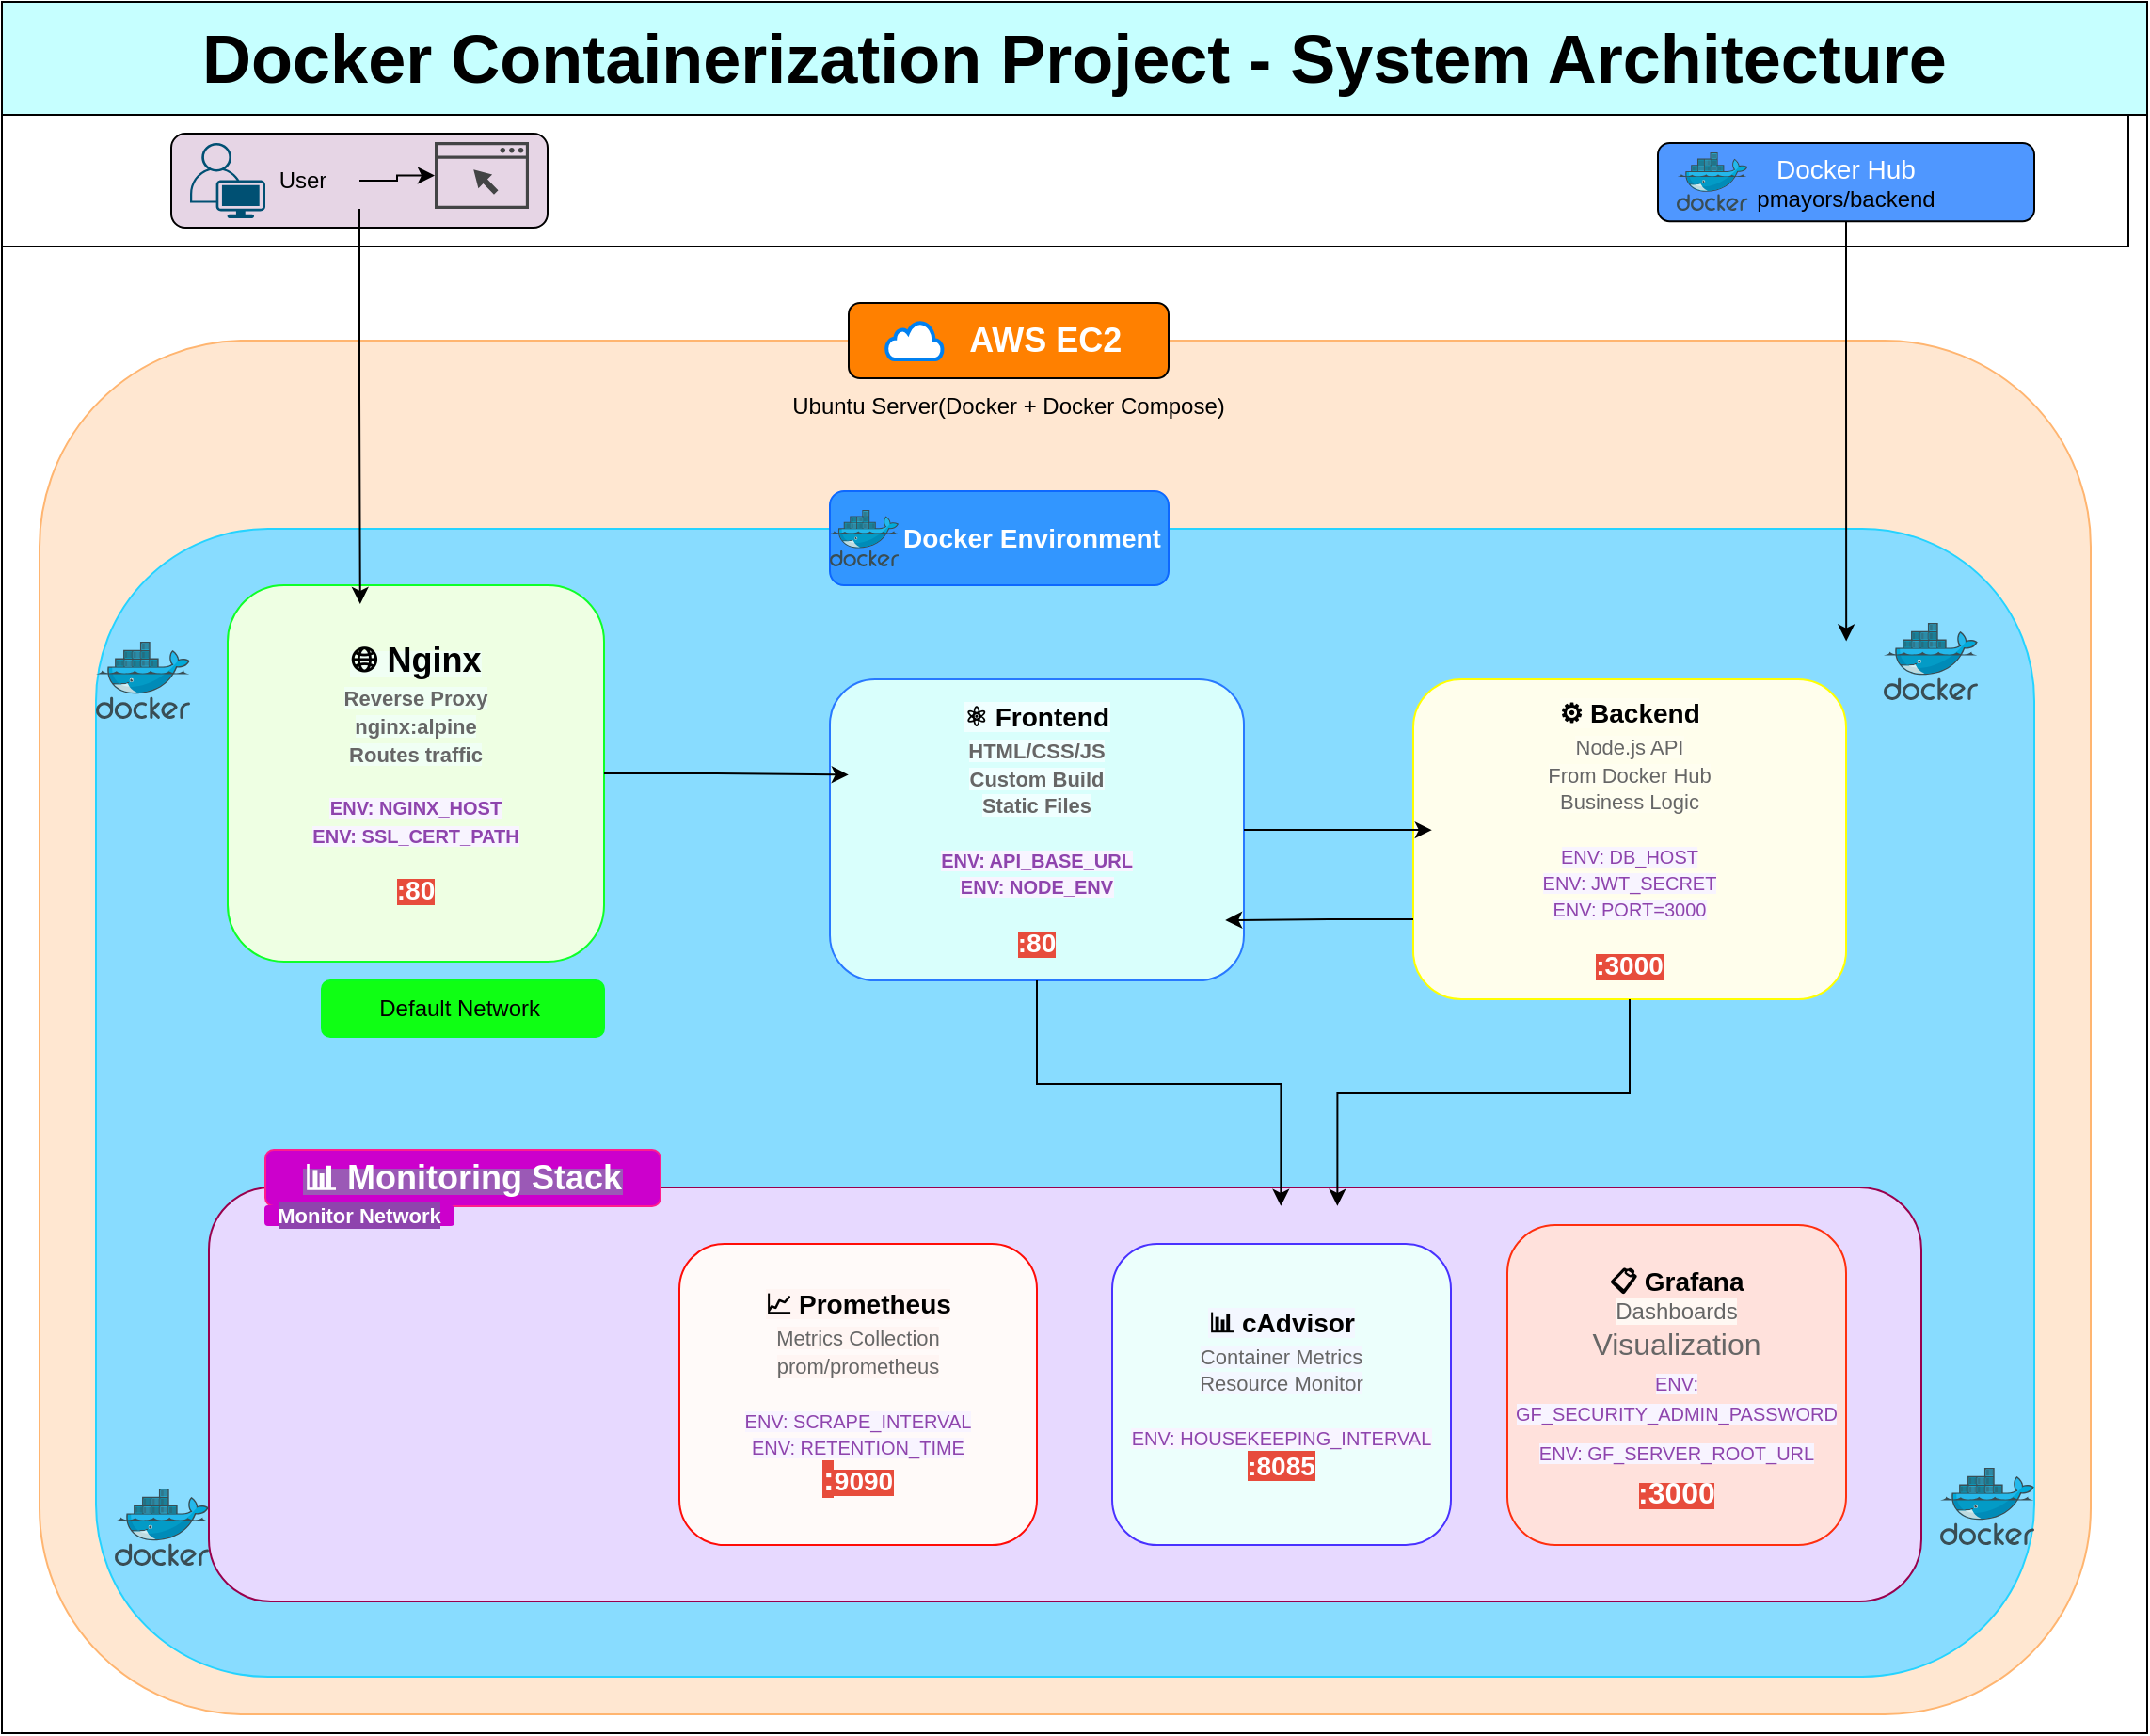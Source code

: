 <mxfile version="28.0.6">
  <diagram name="Page-1" id="9w9RMSIOVVoRti71BPeu">
    <mxGraphModel dx="1367" dy="752" grid="1" gridSize="10" guides="1" tooltips="1" connect="1" arrows="1" fold="1" page="1" pageScale="1" pageWidth="850" pageHeight="1100" math="0" shadow="0">
      <root>
        <mxCell id="0" />
        <mxCell id="1" parent="0" />
        <mxCell id="kMClAFWOrm4Ws88WZ0ih-1" value="" style="rounded=0;whiteSpace=wrap;html=1;" parent="1" vertex="1">
          <mxGeometry width="1140" height="920" as="geometry" />
        </mxCell>
        <mxCell id="kMClAFWOrm4Ws88WZ0ih-2" value="&lt;font style=&quot;font-size: 36px;&quot;&gt;&lt;b&gt;Docker Containerization Project - System Architecture&lt;/b&gt;&lt;/font&gt;" style="rounded=0;whiteSpace=wrap;html=1;fillColor=#C6FFFF;" parent="1" vertex="1">
          <mxGeometry width="1140" height="60" as="geometry" />
        </mxCell>
        <mxCell id="kMClAFWOrm4Ws88WZ0ih-4" value="" style="rounded=0;whiteSpace=wrap;html=1;" parent="1" vertex="1">
          <mxGeometry y="60" width="1130" height="70" as="geometry" />
        </mxCell>
        <mxCell id="kMClAFWOrm4Ws88WZ0ih-5" value="" style="rounded=1;whiteSpace=wrap;html=1;strokeColor=#FFB570;fillColor=#FFE7D1;" parent="1" vertex="1">
          <mxGeometry x="20" y="180" width="1090" height="730" as="geometry" />
        </mxCell>
        <mxCell id="kMClAFWOrm4Ws88WZ0ih-6" value="&lt;font style=&quot;color: rgb(255, 255, 255); font-size: 18px;&quot;&gt;&lt;b style=&quot;&quot;&gt;&amp;nbsp; &amp;nbsp; &amp;nbsp; &amp;nbsp; AWS EC2&lt;/b&gt;&lt;/font&gt;" style="rounded=1;whiteSpace=wrap;html=1;fillColor=#FF8000;" parent="1" vertex="1">
          <mxGeometry x="450" y="160" width="170" height="40" as="geometry" />
        </mxCell>
        <mxCell id="kMClAFWOrm4Ws88WZ0ih-7" value="" style="html=1;verticalLabelPosition=bottom;align=center;labelBackgroundColor=#ffffff;verticalAlign=top;strokeWidth=2;strokeColor=#0080F0;shadow=0;dashed=0;shape=mxgraph.ios7.icons.cloud;" parent="1" vertex="1">
          <mxGeometry x="470" y="170" width="30" height="20" as="geometry" />
        </mxCell>
        <mxCell id="kMClAFWOrm4Ws88WZ0ih-10" value="Ubuntu Server(Docker + Docker Compose)" style="text;html=1;align=center;verticalAlign=middle;whiteSpace=wrap;rounded=0;" parent="1" vertex="1">
          <mxGeometry x="400" y="200" width="270" height="30" as="geometry" />
        </mxCell>
        <mxCell id="kMClAFWOrm4Ws88WZ0ih-11" value="" style="rounded=1;whiteSpace=wrap;html=1;strokeColor=#25D3FF;fillColor=#88DCFF;" parent="1" vertex="1">
          <mxGeometry x="50" y="280" width="1030" height="610" as="geometry" />
        </mxCell>
        <mxCell id="kMClAFWOrm4Ws88WZ0ih-13" value="&lt;font style=&quot;color: rgb(255, 255, 255); font-size: 14px;&quot;&gt;&lt;b&gt;&amp;nbsp; &amp;nbsp; &amp;nbsp; &amp;nbsp; &amp;nbsp;&lt;font style=&quot;&quot;&gt;Doc&lt;/font&gt;ker Environment&lt;/b&gt;&lt;/font&gt;" style="rounded=1;whiteSpace=wrap;html=1;strokeColor=#0D68FF;fillColor=#3296FF;" parent="1" vertex="1">
          <mxGeometry x="440" y="260" width="180" height="50" as="geometry" />
        </mxCell>
        <mxCell id="kMClAFWOrm4Ws88WZ0ih-14" value="" style="image;sketch=0;aspect=fixed;html=1;points=[];align=center;fontSize=12;image=img/lib/mscae/Docker.svg;" parent="1" vertex="1">
          <mxGeometry x="440" y="270" width="36.59" height="30" as="geometry" />
        </mxCell>
        <mxCell id="kMClAFWOrm4Ws88WZ0ih-15" value="&lt;span style=&quot;font-family: Arial, sans-serif; background-color: rgb(240, 255, 244);&quot;&gt;&lt;font style=&quot;font-size: 18px;&quot;&gt;&lt;b&gt;🌐 Nginx&lt;/b&gt;&lt;/font&gt;&lt;/span&gt;&lt;div&gt;&lt;b&gt;&lt;span style=&quot;color: rgb(102, 102, 102); font-family: Arial, sans-serif; font-size: 11px; background-color: rgb(240, 255, 244);&quot;&gt;Reverse Proxy&lt;/span&gt;&lt;span style=&quot;font-family: Arial, sans-serif; font-size: 14px; background-color: rgb(240, 255, 244);&quot;&gt;&lt;/span&gt;&lt;/b&gt;&lt;/div&gt;&lt;div&gt;&lt;b&gt;&lt;span style=&quot;color: rgb(102, 102, 102); font-family: Arial, sans-serif; font-size: 11px; background-color: rgb(240, 255, 244);&quot;&gt;nginx:alpine&lt;/span&gt;&lt;span style=&quot;color: rgb(102, 102, 102); font-family: Arial, sans-serif; font-size: 11px; background-color: rgb(240, 255, 244);&quot;&gt;&lt;/span&gt;&lt;/b&gt;&lt;/div&gt;&lt;div&gt;&lt;b&gt;&lt;span style=&quot;color: rgb(102, 102, 102); font-family: Arial, sans-serif; font-size: 11px; background-color: rgb(240, 255, 244);&quot;&gt;Routes traffic&lt;/span&gt;&lt;span style=&quot;color: rgb(102, 102, 102); font-family: Arial, sans-serif; font-size: 11px; background-color: rgb(240, 255, 244);&quot;&gt;&lt;/span&gt;&lt;/b&gt;&lt;/div&gt;&lt;div&gt;&lt;span style=&quot;color: rgb(102, 102, 102); font-family: Arial, sans-serif; font-size: 11px; background-color: rgb(240, 255, 244);&quot;&gt;&lt;b&gt;&lt;br&gt;&lt;/b&gt;&lt;/span&gt;&lt;/div&gt;&lt;div&gt;&lt;b&gt;&lt;span style=&quot;color: rgb(142, 68, 173); font-family: Arial, sans-serif; font-size: 10px; background-color: rgb(248, 244, 255);&quot;&gt;ENV: NGINX_HOST&lt;/span&gt;&lt;br style=&quot;color: rgb(142, 68, 173); font-family: Arial, sans-serif; font-size: 10px;&quot;&gt;&lt;span style=&quot;color: rgb(142, 68, 173); font-family: Arial, sans-serif; font-size: 10px; background-color: rgb(248, 244, 255);&quot;&gt;ENV: SSL_CERT_PATH&lt;/span&gt;&lt;span style=&quot;color: rgb(102, 102, 102); font-family: Arial, sans-serif; font-size: 11px; background-color: rgb(240, 255, 244);&quot;&gt;&lt;/span&gt;&lt;/b&gt;&lt;/div&gt;&lt;div&gt;&lt;span style=&quot;color: rgb(142, 68, 173); font-family: Arial, sans-serif; font-size: 10px; background-color: rgb(248, 244, 255);&quot;&gt;&lt;b&gt;&lt;br&gt;&lt;/b&gt;&lt;/span&gt;&lt;/div&gt;&lt;div&gt;&lt;span style=&quot;color: rgb(255, 255, 255); font-family: Arial, sans-serif; background-color: rgb(231, 76, 60);&quot;&gt;&lt;font style=&quot;font-size: 14px;&quot;&gt;&lt;b&gt;:80&lt;/b&gt;&lt;/font&gt;&lt;/span&gt;&lt;span style=&quot;color: rgb(142, 68, 173); font-family: Arial, sans-serif; font-size: 10px; background-color: rgb(248, 244, 255);&quot;&gt;&lt;/span&gt;&lt;/div&gt;" style="rounded=1;whiteSpace=wrap;html=1;strokeColor=#0FFF29;fillColor=#EEFFE3;" parent="1" vertex="1">
          <mxGeometry x="120" y="310" width="200" height="200" as="geometry" />
        </mxCell>
        <mxCell id="kMClAFWOrm4Ws88WZ0ih-16" value="&lt;span style=&quot;font-family: Arial, sans-serif; font-size: 14px; background-color: rgb(240, 255, 255);&quot;&gt;&lt;b&gt;⚛️ Frontend&lt;/b&gt;&lt;/span&gt;&lt;div&gt;&lt;b&gt;&lt;span style=&quot;color: rgb(102, 102, 102); font-family: Arial, sans-serif; font-size: 11px; background-color: rgb(240, 255, 255);&quot;&gt;HTML/CSS/JS&lt;/span&gt;&lt;span style=&quot;font-family: Arial, sans-serif; font-size: 14px; background-color: rgb(240, 255, 255);&quot;&gt;&lt;/span&gt;&lt;/b&gt;&lt;/div&gt;&lt;div&gt;&lt;b&gt;&lt;span style=&quot;color: rgb(102, 102, 102); font-family: Arial, sans-serif; font-size: 11px; background-color: rgb(240, 255, 255);&quot;&gt;Custom Build&lt;/span&gt;&lt;span style=&quot;color: rgb(102, 102, 102); font-family: Arial, sans-serif; font-size: 11px; background-color: rgb(240, 255, 255);&quot;&gt;&lt;/span&gt;&lt;/b&gt;&lt;/div&gt;&lt;div&gt;&lt;b&gt;&lt;span style=&quot;color: rgb(102, 102, 102); font-family: Arial, sans-serif; font-size: 11px; background-color: rgb(240, 255, 255);&quot;&gt;Static Files&lt;/span&gt;&lt;span style=&quot;color: rgb(102, 102, 102); font-family: Arial, sans-serif; font-size: 11px; background-color: rgb(240, 255, 255);&quot;&gt;&lt;/span&gt;&lt;/b&gt;&lt;/div&gt;&lt;div&gt;&lt;span style=&quot;color: rgb(102, 102, 102); font-family: Arial, sans-serif; font-size: 11px; background-color: rgb(240, 255, 255);&quot;&gt;&lt;b&gt;&lt;br&gt;&lt;/b&gt;&lt;/span&gt;&lt;/div&gt;&lt;div&gt;&lt;b&gt;&lt;span style=&quot;color: rgb(142, 68, 173); font-family: Arial, sans-serif; font-size: 10px; background-color: rgb(248, 244, 255);&quot;&gt;ENV: API_BASE_URL&lt;/span&gt;&lt;br style=&quot;color: rgb(142, 68, 173); font-family: Arial, sans-serif; font-size: 10px;&quot;&gt;&lt;span style=&quot;color: rgb(142, 68, 173); font-family: Arial, sans-serif; font-size: 10px; background-color: rgb(248, 244, 255);&quot;&gt;ENV: NODE_ENV&lt;/span&gt;&lt;span style=&quot;color: rgb(102, 102, 102); font-family: Arial, sans-serif; font-size: 11px; background-color: rgb(240, 255, 255);&quot;&gt;&lt;/span&gt;&lt;/b&gt;&lt;/div&gt;&lt;div&gt;&lt;span style=&quot;color: rgb(142, 68, 173); font-family: Arial, sans-serif; font-size: 10px; background-color: rgb(248, 244, 255);&quot;&gt;&lt;b&gt;&lt;br&gt;&lt;/b&gt;&lt;/span&gt;&lt;/div&gt;&lt;div&gt;&lt;span style=&quot;color: rgb(255, 255, 255); font-family: Arial, sans-serif; background-color: rgb(231, 76, 60);&quot;&gt;&lt;font style=&quot;font-size: 14px;&quot;&gt;&lt;b&gt;:80&lt;/b&gt;&lt;/font&gt;&lt;/span&gt;&lt;span style=&quot;color: rgb(142, 68, 173); font-family: Arial, sans-serif; font-size: 10px; background-color: rgb(248, 244, 255);&quot;&gt;&lt;/span&gt;&lt;/div&gt;" style="rounded=1;whiteSpace=wrap;html=1;strokeColor=#2879FF;fillColor=#D9FFFC;" parent="1" vertex="1">
          <mxGeometry x="440" y="360" width="220" height="160" as="geometry" />
        </mxCell>
        <mxCell id="kMClAFWOrm4Ws88WZ0ih-17" value="&lt;span style=&quot;font-family: Arial, sans-serif; font-size: 14px; font-weight: 700; background-color: rgb(255, 254, 240);&quot;&gt;⚙️ Backend&lt;/span&gt;&lt;div&gt;&lt;span style=&quot;color: rgb(102, 102, 102); font-family: Arial, sans-serif; font-size: 11px; background-color: rgb(255, 254, 240);&quot;&gt;Node.js API&lt;/span&gt;&lt;span style=&quot;font-family: Arial, sans-serif; font-size: 14px; font-weight: 700; background-color: rgb(255, 254, 240);&quot;&gt;&lt;/span&gt;&lt;/div&gt;&lt;div&gt;&lt;span style=&quot;color: rgb(102, 102, 102); font-family: Arial, sans-serif; font-size: 11px; background-color: rgb(255, 254, 240);&quot;&gt;From Docker Hub&lt;/span&gt;&lt;span style=&quot;color: rgb(102, 102, 102); font-family: Arial, sans-serif; font-size: 11px; background-color: rgb(255, 254, 240);&quot;&gt;&lt;/span&gt;&lt;/div&gt;&lt;div&gt;&lt;span style=&quot;color: rgb(102, 102, 102); font-family: Arial, sans-serif; font-size: 11px; background-color: rgb(255, 254, 240);&quot;&gt;Business Logic&lt;/span&gt;&lt;span style=&quot;color: rgb(102, 102, 102); font-family: Arial, sans-serif; font-size: 11px; background-color: rgb(255, 254, 240);&quot;&gt;&lt;/span&gt;&lt;/div&gt;&lt;div&gt;&lt;span style=&quot;background-color: rgb(248, 244, 255); color: rgb(142, 68, 173); font-size: 10px; font-family: Arial, sans-serif;&quot;&gt;&lt;br&gt;&lt;/span&gt;&lt;/div&gt;&lt;div&gt;&lt;span style=&quot;background-color: rgb(248, 244, 255); color: rgb(142, 68, 173); font-size: 10px; font-family: Arial, sans-serif;&quot;&gt;ENV: DB_HOST&lt;/span&gt;&lt;/div&gt;&lt;div&gt;&lt;span style=&quot;color: rgb(102, 102, 102); font-family: Arial, sans-serif; font-size: 11px; background-color: rgb(255, 254, 240);&quot;&gt;&lt;span style=&quot;color: rgb(142, 68, 173); font-size: 10px; background-color: rgb(248, 244, 255);&quot;&gt;ENV: JWT_SECRET&lt;/span&gt;&lt;br style=&quot;color: rgb(142, 68, 173); font-size: 10px;&quot;&gt;&lt;span style=&quot;color: rgb(142, 68, 173); font-size: 10px; background-color: rgb(248, 244, 255);&quot;&gt;ENV: PORT=3000&lt;/span&gt;&lt;/span&gt;&lt;/div&gt;&lt;div&gt;&lt;span style=&quot;color: rgb(102, 102, 102); font-family: Arial, sans-serif; font-size: 11px; background-color: rgb(255, 254, 240);&quot;&gt;&lt;span style=&quot;color: rgb(142, 68, 173); font-size: 10px; background-color: rgb(248, 244, 255);&quot;&gt;&lt;br&gt;&lt;/span&gt;&lt;/span&gt;&lt;/div&gt;&lt;div&gt;&lt;span style=&quot;color: rgb(255, 255, 255); font-family: Arial, sans-serif; font-weight: 700; background-color: rgb(231, 76, 60);&quot;&gt;&lt;font style=&quot;font-size: 14px;&quot;&gt;:3000&lt;/font&gt;&lt;/span&gt;&lt;/div&gt;" style="rounded=1;whiteSpace=wrap;html=1;strokeColor=#FFFF00;fillColor=#FFFEEC;" parent="1" vertex="1">
          <mxGeometry x="750" y="360" width="230" height="170" as="geometry" />
        </mxCell>
        <mxCell id="kMClAFWOrm4Ws88WZ0ih-18" value="" style="rounded=1;whiteSpace=wrap;html=1;strokeColor=#99004D;fillColor=#E7D9FF;" parent="1" vertex="1">
          <mxGeometry x="110" y="630" width="910" height="220" as="geometry" />
        </mxCell>
        <mxCell id="kMClAFWOrm4Ws88WZ0ih-20" value="Default Network&amp;nbsp;" style="rounded=1;whiteSpace=wrap;html=1;strokeColor=#08FF1E;fillColor=#0FFF14;" parent="1" vertex="1">
          <mxGeometry x="170" y="520" width="150" height="30" as="geometry" />
        </mxCell>
        <mxCell id="kMClAFWOrm4Ws88WZ0ih-21" value="&lt;span style=&quot;font-family: Arial, sans-serif; font-size: 14px; font-weight: 700; background-color: rgb(255, 245, 243);&quot;&gt;📈 Prometheus&lt;/span&gt;&lt;div&gt;&lt;span style=&quot;color: rgb(102, 102, 102); font-family: Arial, sans-serif; font-size: 11px; background-color: rgb(255, 245, 243);&quot;&gt;Metrics Collection&lt;/span&gt;&lt;span style=&quot;font-family: Arial, sans-serif; font-size: 14px; font-weight: 700; background-color: rgb(255, 245, 243);&quot;&gt;&lt;/span&gt;&lt;/div&gt;&lt;div&gt;&lt;span style=&quot;color: rgb(102, 102, 102); font-family: Arial, sans-serif; font-size: 11px; background-color: rgb(255, 245, 243);&quot;&gt;prom/prometheus&lt;/span&gt;&lt;span style=&quot;color: rgb(102, 102, 102); font-family: Arial, sans-serif; font-size: 11px; background-color: rgb(255, 245, 243);&quot;&gt;&lt;/span&gt;&lt;/div&gt;&lt;div&gt;&lt;span style=&quot;color: rgb(102, 102, 102); font-family: Arial, sans-serif; font-size: 11px; background-color: rgb(255, 245, 243);&quot;&gt;&lt;br&gt;&lt;/span&gt;&lt;/div&gt;&lt;div&gt;&lt;span style=&quot;color: rgb(142, 68, 173); font-family: Arial, sans-serif; font-size: 10px; background-color: rgb(248, 244, 255);&quot;&gt;ENV: SCRAPE_INTERVAL&lt;/span&gt;&lt;br style=&quot;color: rgb(142, 68, 173); font-family: Arial, sans-serif; font-size: 10px;&quot;&gt;&lt;span style=&quot;color: rgb(142, 68, 173); font-family: Arial, sans-serif; font-size: 10px; background-color: rgb(248, 244, 255);&quot;&gt;ENV: RETENTION_TIME&lt;/span&gt;&lt;/div&gt;&lt;div&gt;&lt;span style=&quot;font-size: 18px; background-color: rgb(231, 76, 60); color: rgb(255, 255, 255); font-family: Arial, sans-serif; font-weight: 700;&quot;&gt;:&lt;/span&gt;&lt;span style=&quot;background-color: rgb(231, 76, 60); color: rgb(255, 255, 255); font-family: Arial, sans-serif; font-weight: 700;&quot;&gt;&lt;font style=&quot;font-size: 14px;&quot;&gt;9090&lt;/font&gt;&lt;/span&gt;&lt;/div&gt;" style="rounded=1;whiteSpace=wrap;html=1;strokeColor=#FF0D08;fillColor=#FFFAF9;" parent="1" vertex="1">
          <mxGeometry x="360" y="660" width="190" height="160" as="geometry" />
        </mxCell>
        <mxCell id="kMClAFWOrm4Ws88WZ0ih-22" value="&lt;span style=&quot;font-family: Arial, sans-serif; font-size: 14px; font-weight: 700; background-color: rgb(243, 247, 255);&quot;&gt;📊 cAdvisor&lt;/span&gt;&lt;div&gt;&lt;span style=&quot;color: rgb(102, 102, 102); font-family: Arial, sans-serif; font-size: 11px; background-color: rgb(243, 247, 255);&quot;&gt;Container Metrics&lt;/span&gt;&lt;span style=&quot;font-family: Arial, sans-serif; font-size: 14px; font-weight: 700; background-color: rgb(243, 247, 255);&quot;&gt;&lt;/span&gt;&lt;/div&gt;&lt;div&gt;&lt;span style=&quot;color: rgb(102, 102, 102); font-family: Arial, sans-serif; font-size: 11px; background-color: rgb(243, 247, 255);&quot;&gt;Resource Monitor&lt;/span&gt;&lt;span style=&quot;color: rgb(102, 102, 102); font-family: Arial, sans-serif; font-size: 11px; background-color: rgb(243, 247, 255);&quot;&gt;&lt;/span&gt;&lt;/div&gt;&lt;div&gt;&lt;span style=&quot;color: rgb(102, 102, 102); font-family: Arial, sans-serif; font-size: 11px; background-color: rgb(243, 247, 255);&quot;&gt;&lt;br&gt;&lt;/span&gt;&lt;/div&gt;&lt;div&gt;&lt;span style=&quot;color: rgb(142, 68, 173); font-family: Arial, sans-serif; font-size: 10px; background-color: rgb(248, 244, 255);&quot;&gt;ENV: HOUSEKEEPING_INTERVAL&lt;/span&gt;&lt;span style=&quot;color: rgb(102, 102, 102); font-family: Arial, sans-serif; font-size: 11px; background-color: rgb(243, 247, 255);&quot;&gt;&lt;/span&gt;&lt;/div&gt;&lt;div&gt;&lt;span style=&quot;font-size: 14px; background-color: rgb(231, 76, 60); color: rgb(255, 255, 255); font-weight: 700; font-family: Arial, sans-serif;&quot;&gt;:8085&lt;/span&gt;&lt;/div&gt;" style="rounded=1;whiteSpace=wrap;html=1;strokeColor=#4932FF;fillColor=#ECFFFC;" parent="1" vertex="1">
          <mxGeometry x="590" y="660" width="180" height="160" as="geometry" />
        </mxCell>
        <mxCell id="kMClAFWOrm4Ws88WZ0ih-23" value="&lt;div&gt;&lt;span style=&quot;font-family: Arial, sans-serif; font-weight: 700; background-color: rgb(255, 248, 243);&quot;&gt;&lt;font style=&quot;font-size: 14px;&quot;&gt;&lt;br&gt;&lt;/font&gt;&lt;/span&gt;&lt;/div&gt;&lt;span style=&quot;font-family: Arial, sans-serif; font-weight: 700; background-color: rgb(255, 248, 243);&quot;&gt;&lt;font style=&quot;font-size: 14px;&quot;&gt;&lt;div&gt;&lt;span style=&quot;color: light-dark(rgb(0, 0, 0), rgb(255, 255, 255));&quot;&gt;&lt;br&gt;&lt;/span&gt;&lt;/div&gt;&lt;div&gt;&lt;span style=&quot;color: light-dark(rgb(0, 0, 0), rgb(255, 255, 255));&quot;&gt;📋 Grafana&lt;/span&gt;&lt;/div&gt;&lt;/font&gt;&lt;/span&gt;&lt;div&gt;&lt;font style=&quot;font-size: 12px;&quot;&gt;&lt;span style=&quot;color: rgb(102, 102, 102); font-family: Arial, sans-serif; background-color: rgb(255, 248, 243);&quot;&gt;Dashboards&lt;/span&gt;&lt;br style=&quot;color: rgb(102, 102, 102); font-family: Arial, sans-serif; background-color: rgb(255, 248, 243);&quot;&gt;&lt;/font&gt;&lt;/div&gt;&lt;div&gt;&lt;div style=&quot;color: rgb(102, 102, 102); line-height: 1.4; font-family: Arial, sans-serif;&quot; class=&quot;container-details&quot;&gt;&lt;font size=&quot;3&quot;&gt;Visualization&lt;/font&gt;&lt;/div&gt;&lt;/div&gt;&lt;div style=&quot;color: rgb(102, 102, 102); line-height: 1.4; font-family: Arial, sans-serif;&quot; class=&quot;container-details&quot;&gt;&lt;span style=&quot;color: rgb(142, 68, 173); font-size: 10px; background-color: rgb(248, 244, 255);&quot;&gt;ENV: GF_SECURITY_ADMIN_PASSWORD&lt;/span&gt;&lt;br style=&quot;color: rgb(142, 68, 173); font-size: 10px;&quot;&gt;&lt;span style=&quot;color: rgb(142, 68, 173); font-size: 10px; background-color: rgb(248, 244, 255);&quot;&gt;ENV: GF_SERVER_ROOT_URL&lt;/span&gt;&lt;font size=&quot;3&quot;&gt;&lt;/font&gt;&lt;/div&gt;&lt;div style=&quot;color: rgb(102, 102, 102); line-height: 1.4; font-family: Arial, sans-serif;&quot; class=&quot;container-details&quot;&gt;&lt;span style=&quot;background-color: rgb(231, 76, 60); color: rgb(255, 255, 255); font-weight: 700;&quot;&gt;&lt;font size=&quot;3&quot;&gt;:3000&lt;/font&gt;&lt;/span&gt;&lt;/div&gt;&lt;div&gt;&lt;br&gt;&lt;/div&gt;&lt;div&gt;&lt;br&gt;&lt;/div&gt;" style="rounded=1;whiteSpace=wrap;html=1;strokeColor=#FF2F0F;fillColor=#FFE1DC;" parent="1" vertex="1">
          <mxGeometry x="800" y="650" width="180" height="170" as="geometry" />
        </mxCell>
        <mxCell id="kMClAFWOrm4Ws88WZ0ih-24" value="&lt;span style=&quot;color: rgb(255, 255, 255); font-family: Arial, sans-serif; font-weight: 700; text-align: start; background-color: rgb(155, 89, 182);&quot;&gt;&lt;font style=&quot;font-size: 18px;&quot;&gt;📊 Monitoring Stack&lt;/font&gt;&lt;/span&gt;" style="rounded=1;whiteSpace=wrap;html=1;strokeColor=#FF1E8C;fillColor=#CC00CC;" parent="1" vertex="1">
          <mxGeometry x="140" y="610" width="210" height="30" as="geometry" />
        </mxCell>
        <mxCell id="sFclhdmLAi877BYuhwAw-2" value="&lt;span style=&quot;color: rgb(255, 255, 255); font-family: Arial, sans-serif; font-weight: 700; text-align: start; background-color: rgb(142, 68, 173);&quot;&gt;&lt;font style=&quot;font-size: 11px;&quot;&gt;Monitor Network&lt;/font&gt;&lt;/span&gt;" style="rounded=1;whiteSpace=wrap;html=1;fillColor=#CC00CC;strokeColor=#CC00CC;" vertex="1" parent="1">
          <mxGeometry x="140" y="640" width="100" height="10" as="geometry" />
        </mxCell>
        <mxCell id="sFclhdmLAi877BYuhwAw-3" value="" style="rounded=1;whiteSpace=wrap;html=1;fillColor=#E6D5E5;" vertex="1" parent="1">
          <mxGeometry x="90" y="70" width="200" height="50" as="geometry" />
        </mxCell>
        <mxCell id="sFclhdmLAi877BYuhwAw-12" value="" style="edgeStyle=orthogonalEdgeStyle;rounded=0;orthogonalLoop=1;jettySize=auto;html=1;" edge="1" parent="1" source="sFclhdmLAi877BYuhwAw-4" target="sFclhdmLAi877BYuhwAw-10">
          <mxGeometry relative="1" as="geometry" />
        </mxCell>
        <mxCell id="sFclhdmLAi877BYuhwAw-4" value="User" style="text;html=1;align=center;verticalAlign=middle;whiteSpace=wrap;rounded=0;" vertex="1" parent="1">
          <mxGeometry x="130" y="80" width="60" height="30" as="geometry" />
        </mxCell>
        <mxCell id="sFclhdmLAi877BYuhwAw-5" value="" style="points=[[0.35,0,0],[0.98,0.51,0],[1,0.71,0],[0.67,1,0],[0,0.795,0],[0,0.65,0]];verticalLabelPosition=bottom;sketch=0;html=1;verticalAlign=top;aspect=fixed;align=center;pointerEvents=1;shape=mxgraph.cisco19.user;fillColor=#005073;strokeColor=none;" vertex="1" parent="1">
          <mxGeometry x="100" y="75" width="40" height="40" as="geometry" />
        </mxCell>
        <mxCell id="sFclhdmLAi877BYuhwAw-10" value="" style="sketch=0;pointerEvents=1;shadow=0;dashed=0;html=1;strokeColor=none;fillColor=#434445;aspect=fixed;labelPosition=center;verticalLabelPosition=bottom;verticalAlign=top;align=center;outlineConnect=0;shape=mxgraph.vvd.web_browser;" vertex="1" parent="1">
          <mxGeometry x="230" y="74.5" width="50" height="35.5" as="geometry" />
        </mxCell>
        <mxCell id="sFclhdmLAi877BYuhwAw-13" style="edgeStyle=orthogonalEdgeStyle;rounded=0;orthogonalLoop=1;jettySize=auto;html=1;exitX=1;exitY=1;exitDx=0;exitDy=0;entryX=0.352;entryY=0.05;entryDx=0;entryDy=0;entryPerimeter=0;" edge="1" parent="1" source="sFclhdmLAi877BYuhwAw-4" target="kMClAFWOrm4Ws88WZ0ih-15">
          <mxGeometry relative="1" as="geometry" />
        </mxCell>
        <mxCell id="sFclhdmLAi877BYuhwAw-14" style="edgeStyle=orthogonalEdgeStyle;rounded=0;orthogonalLoop=1;jettySize=auto;html=1;exitX=1;exitY=0.5;exitDx=0;exitDy=0;entryX=0.045;entryY=0.317;entryDx=0;entryDy=0;entryPerimeter=0;" edge="1" parent="1" source="kMClAFWOrm4Ws88WZ0ih-15" target="kMClAFWOrm4Ws88WZ0ih-16">
          <mxGeometry relative="1" as="geometry" />
        </mxCell>
        <mxCell id="sFclhdmLAi877BYuhwAw-15" style="edgeStyle=orthogonalEdgeStyle;rounded=0;orthogonalLoop=1;jettySize=auto;html=1;exitX=1;exitY=0.5;exitDx=0;exitDy=0;entryX=0.043;entryY=0.471;entryDx=0;entryDy=0;entryPerimeter=0;" edge="1" parent="1" source="kMClAFWOrm4Ws88WZ0ih-16" target="kMClAFWOrm4Ws88WZ0ih-17">
          <mxGeometry relative="1" as="geometry" />
        </mxCell>
        <mxCell id="sFclhdmLAi877BYuhwAw-16" style="edgeStyle=orthogonalEdgeStyle;rounded=0;orthogonalLoop=1;jettySize=auto;html=1;exitX=0;exitY=0.75;exitDx=0;exitDy=0;entryX=0.955;entryY=0.8;entryDx=0;entryDy=0;entryPerimeter=0;" edge="1" parent="1" source="kMClAFWOrm4Ws88WZ0ih-17" target="kMClAFWOrm4Ws88WZ0ih-16">
          <mxGeometry relative="1" as="geometry" />
        </mxCell>
        <mxCell id="sFclhdmLAi877BYuhwAw-18" style="edgeStyle=orthogonalEdgeStyle;rounded=0;orthogonalLoop=1;jettySize=auto;html=1;exitX=0.5;exitY=1;exitDx=0;exitDy=0;entryX=0.626;entryY=0.045;entryDx=0;entryDy=0;entryPerimeter=0;" edge="1" parent="1" source="kMClAFWOrm4Ws88WZ0ih-16" target="kMClAFWOrm4Ws88WZ0ih-18">
          <mxGeometry relative="1" as="geometry" />
        </mxCell>
        <mxCell id="sFclhdmLAi877BYuhwAw-19" style="edgeStyle=orthogonalEdgeStyle;rounded=0;orthogonalLoop=1;jettySize=auto;html=1;exitX=0.5;exitY=1;exitDx=0;exitDy=0;entryX=0.659;entryY=0.045;entryDx=0;entryDy=0;entryPerimeter=0;" edge="1" parent="1" source="kMClAFWOrm4Ws88WZ0ih-17" target="kMClAFWOrm4Ws88WZ0ih-18">
          <mxGeometry relative="1" as="geometry" />
        </mxCell>
        <mxCell id="sFclhdmLAi877BYuhwAw-20" value="" style="image;sketch=0;aspect=fixed;html=1;points=[];align=center;fontSize=12;image=img/lib/mscae/Docker.svg;" vertex="1" parent="1">
          <mxGeometry x="60" y="790" width="50" height="41" as="geometry" />
        </mxCell>
        <mxCell id="sFclhdmLAi877BYuhwAw-21" value="" style="image;sketch=0;aspect=fixed;html=1;points=[];align=center;fontSize=12;image=img/lib/mscae/Docker.svg;" vertex="1" parent="1">
          <mxGeometry x="50" y="340" width="50" height="41" as="geometry" />
        </mxCell>
        <mxCell id="sFclhdmLAi877BYuhwAw-22" value="" style="image;sketch=0;aspect=fixed;html=1;points=[];align=center;fontSize=12;image=img/lib/mscae/Docker.svg;" vertex="1" parent="1">
          <mxGeometry x="1030" y="779" width="50" height="41" as="geometry" />
        </mxCell>
        <mxCell id="sFclhdmLAi877BYuhwAw-24" value="" style="image;sketch=0;aspect=fixed;html=1;points=[];align=center;fontSize=12;image=img/lib/mscae/Docker.svg;" vertex="1" parent="1">
          <mxGeometry x="1000" y="330" width="50" height="41" as="geometry" />
        </mxCell>
        <mxCell id="sFclhdmLAi877BYuhwAw-26" value="&lt;font style=&quot;font-size: 14px; color: rgb(255, 255, 255);&quot;&gt;Docker Hub&lt;/font&gt;&lt;div&gt;pmayors/backend&lt;/div&gt;" style="rounded=1;whiteSpace=wrap;html=1;fillColor=#4F97FF;" vertex="1" parent="1">
          <mxGeometry x="880" y="75" width="200" height="41.62" as="geometry" />
        </mxCell>
        <mxCell id="sFclhdmLAi877BYuhwAw-27" value="" style="image;sketch=0;aspect=fixed;html=1;points=[];align=center;fontSize=12;image=img/lib/mscae/Docker.svg;" vertex="1" parent="1">
          <mxGeometry x="890" y="80" width="37.8" height="31" as="geometry" />
        </mxCell>
        <mxCell id="sFclhdmLAi877BYuhwAw-28" style="edgeStyle=orthogonalEdgeStyle;rounded=0;orthogonalLoop=1;jettySize=auto;html=1;exitX=0.5;exitY=1;exitDx=0;exitDy=0;entryX=0.903;entryY=0.098;entryDx=0;entryDy=0;entryPerimeter=0;" edge="1" parent="1" source="sFclhdmLAi877BYuhwAw-26" target="kMClAFWOrm4Ws88WZ0ih-11">
          <mxGeometry relative="1" as="geometry" />
        </mxCell>
      </root>
    </mxGraphModel>
  </diagram>
</mxfile>
